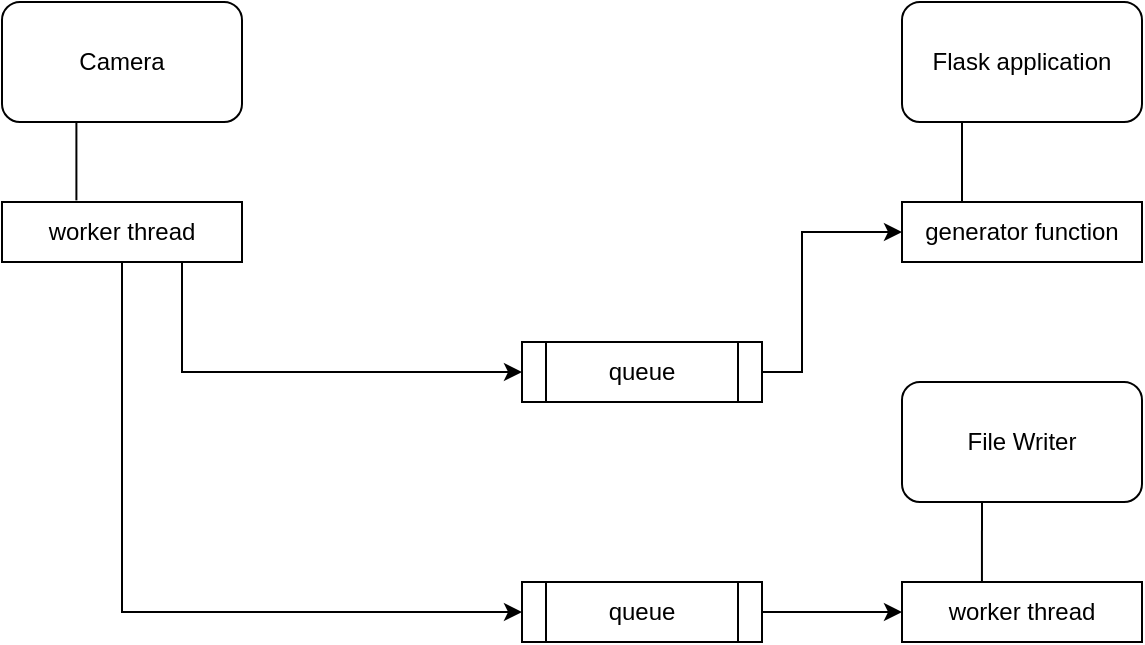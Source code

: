 <mxfile version="21.6.1" type="device">
  <diagram name="Page-1" id="u-8TcUNOz87pw1hZlTox">
    <mxGraphModel dx="2109" dy="656" grid="1" gridSize="10" guides="1" tooltips="1" connect="1" arrows="1" fold="1" page="1" pageScale="1" pageWidth="850" pageHeight="1100" math="0" shadow="0">
      <root>
        <mxCell id="0" />
        <mxCell id="1" parent="0" />
        <mxCell id="LKAhSyGJalN6AHTUjMc3-1" value="" style="rounded=1;whiteSpace=wrap;html=1;" vertex="1" parent="1">
          <mxGeometry x="-40" y="90" width="120" height="60" as="geometry" />
        </mxCell>
        <mxCell id="LKAhSyGJalN6AHTUjMc3-2" value="Camera" style="text;html=1;strokeColor=none;fillColor=none;align=center;verticalAlign=middle;whiteSpace=wrap;rounded=0;" vertex="1" parent="1">
          <mxGeometry x="-10" y="105" width="60" height="30" as="geometry" />
        </mxCell>
        <mxCell id="LKAhSyGJalN6AHTUjMc3-3" value="queue" style="shape=process;whiteSpace=wrap;html=1;backgroundOutline=1;" vertex="1" parent="1">
          <mxGeometry x="220" y="260" width="120" height="30" as="geometry" />
        </mxCell>
        <mxCell id="LKAhSyGJalN6AHTUjMc3-4" value="worker thread" style="rounded=0;whiteSpace=wrap;html=1;" vertex="1" parent="1">
          <mxGeometry x="-40" y="190" width="120" height="30" as="geometry" />
        </mxCell>
        <mxCell id="LKAhSyGJalN6AHTUjMc3-5" value="queue" style="shape=process;whiteSpace=wrap;html=1;backgroundOutline=1;" vertex="1" parent="1">
          <mxGeometry x="220" y="380" width="120" height="30" as="geometry" />
        </mxCell>
        <mxCell id="LKAhSyGJalN6AHTUjMc3-8" value="" style="rounded=1;whiteSpace=wrap;html=1;" vertex="1" parent="1">
          <mxGeometry x="410" y="280" width="120" height="60" as="geometry" />
        </mxCell>
        <mxCell id="LKAhSyGJalN6AHTUjMc3-9" value="File Writer" style="text;html=1;strokeColor=none;fillColor=none;align=center;verticalAlign=middle;whiteSpace=wrap;rounded=0;" vertex="1" parent="1">
          <mxGeometry x="440" y="295" width="60" height="30" as="geometry" />
        </mxCell>
        <mxCell id="LKAhSyGJalN6AHTUjMc3-10" value="worker thread" style="rounded=0;whiteSpace=wrap;html=1;" vertex="1" parent="1">
          <mxGeometry x="410" y="380" width="120" height="30" as="geometry" />
        </mxCell>
        <mxCell id="LKAhSyGJalN6AHTUjMc3-12" value="" style="endArrow=none;html=1;rounded=0;exitX=0.333;exitY=0.003;exitDx=0;exitDy=0;exitPerimeter=0;" edge="1" parent="1" source="LKAhSyGJalN6AHTUjMc3-10">
          <mxGeometry width="50" height="50" relative="1" as="geometry">
            <mxPoint x="450" y="370" as="sourcePoint" />
            <mxPoint x="450" y="340" as="targetPoint" />
          </mxGeometry>
        </mxCell>
        <mxCell id="LKAhSyGJalN6AHTUjMc3-15" value="" style="endArrow=none;html=1;rounded=0;entryX=0.31;entryY=1.002;entryDx=0;entryDy=0;entryPerimeter=0;exitX=0.31;exitY=-0.027;exitDx=0;exitDy=0;exitPerimeter=0;" edge="1" parent="1" source="LKAhSyGJalN6AHTUjMc3-4" target="LKAhSyGJalN6AHTUjMc3-1">
          <mxGeometry width="50" height="50" relative="1" as="geometry">
            <mxPoint x="400" y="360" as="sourcePoint" />
            <mxPoint x="450" y="310" as="targetPoint" />
          </mxGeometry>
        </mxCell>
        <mxCell id="LKAhSyGJalN6AHTUjMc3-17" value="" style="endArrow=classic;html=1;rounded=0;exitX=1;exitY=0.5;exitDx=0;exitDy=0;entryX=0;entryY=0.5;entryDx=0;entryDy=0;" edge="1" parent="1" source="LKAhSyGJalN6AHTUjMc3-5" target="LKAhSyGJalN6AHTUjMc3-10">
          <mxGeometry width="50" height="50" relative="1" as="geometry">
            <mxPoint x="400" y="410" as="sourcePoint" />
            <mxPoint x="450" y="360" as="targetPoint" />
          </mxGeometry>
        </mxCell>
        <mxCell id="LKAhSyGJalN6AHTUjMc3-19" value="" style="endArrow=classic;html=1;rounded=0;exitX=0.75;exitY=1;exitDx=0;exitDy=0;entryX=0;entryY=0.5;entryDx=0;entryDy=0;" edge="1" parent="1" source="LKAhSyGJalN6AHTUjMc3-4" target="LKAhSyGJalN6AHTUjMc3-3">
          <mxGeometry width="50" height="50" relative="1" as="geometry">
            <mxPoint x="400" y="360" as="sourcePoint" />
            <mxPoint x="450" y="310" as="targetPoint" />
            <Array as="points">
              <mxPoint x="50" y="275" />
            </Array>
          </mxGeometry>
        </mxCell>
        <mxCell id="LKAhSyGJalN6AHTUjMc3-20" value="" style="endArrow=classic;html=1;rounded=0;exitX=0.5;exitY=1;exitDx=0;exitDy=0;entryX=0;entryY=0.5;entryDx=0;entryDy=0;" edge="1" parent="1" source="LKAhSyGJalN6AHTUjMc3-4" target="LKAhSyGJalN6AHTUjMc3-5">
          <mxGeometry width="50" height="50" relative="1" as="geometry">
            <mxPoint x="400" y="360" as="sourcePoint" />
            <mxPoint x="450" y="310" as="targetPoint" />
            <Array as="points">
              <mxPoint x="20" y="395" />
            </Array>
          </mxGeometry>
        </mxCell>
        <mxCell id="LKAhSyGJalN6AHTUjMc3-21" value="Flask application" style="rounded=1;whiteSpace=wrap;html=1;" vertex="1" parent="1">
          <mxGeometry x="410" y="90" width="120" height="60" as="geometry" />
        </mxCell>
        <mxCell id="LKAhSyGJalN6AHTUjMc3-22" value="generator function" style="rounded=0;whiteSpace=wrap;html=1;" vertex="1" parent="1">
          <mxGeometry x="410" y="190" width="120" height="30" as="geometry" />
        </mxCell>
        <mxCell id="LKAhSyGJalN6AHTUjMc3-23" value="" style="endArrow=classic;html=1;rounded=0;exitX=1;exitY=0.5;exitDx=0;exitDy=0;entryX=0;entryY=0.5;entryDx=0;entryDy=0;" edge="1" parent="1" source="LKAhSyGJalN6AHTUjMc3-3" target="LKAhSyGJalN6AHTUjMc3-22">
          <mxGeometry width="50" height="50" relative="1" as="geometry">
            <mxPoint x="400" y="360" as="sourcePoint" />
            <mxPoint x="400" y="205" as="targetPoint" />
            <Array as="points">
              <mxPoint x="360" y="275" />
              <mxPoint x="360" y="205" />
            </Array>
          </mxGeometry>
        </mxCell>
        <mxCell id="LKAhSyGJalN6AHTUjMc3-26" value="" style="endArrow=none;html=1;rounded=0;entryX=0.25;entryY=1;entryDx=0;entryDy=0;exitX=0.25;exitY=0;exitDx=0;exitDy=0;" edge="1" parent="1" source="LKAhSyGJalN6AHTUjMc3-22" target="LKAhSyGJalN6AHTUjMc3-21">
          <mxGeometry width="50" height="50" relative="1" as="geometry">
            <mxPoint x="400" y="360" as="sourcePoint" />
            <mxPoint x="450" y="310" as="targetPoint" />
          </mxGeometry>
        </mxCell>
      </root>
    </mxGraphModel>
  </diagram>
</mxfile>
